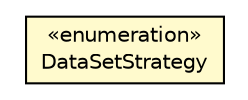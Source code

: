 #!/usr/local/bin/dot
#
# Class diagram 
# Generated by UMLGraph version R5_6_6-8-g8d7759 (http://www.umlgraph.org/)
#

digraph G {
	edge [fontname="Helvetica",fontsize=10,labelfontname="Helvetica",labelfontsize=10];
	node [fontname="Helvetica",fontsize=10,shape=plaintext];
	nodesep=0.25;
	ranksep=0.5;
	// org.dayatang.dbunit.DataSetStrategy
	c328 [label=<<table title="org.dayatang.dbunit.DataSetStrategy" border="0" cellborder="1" cellspacing="0" cellpadding="2" port="p" bgcolor="lemonChiffon" href="./DataSetStrategy.html">
		<tr><td><table border="0" cellspacing="0" cellpadding="1">
<tr><td align="center" balign="center"> &#171;enumeration&#187; </td></tr>
<tr><td align="center" balign="center"> DataSetStrategy </td></tr>
		</table></td></tr>
		</table>>, URL="./DataSetStrategy.html", fontname="Helvetica", fontcolor="black", fontsize=10.0];
}

